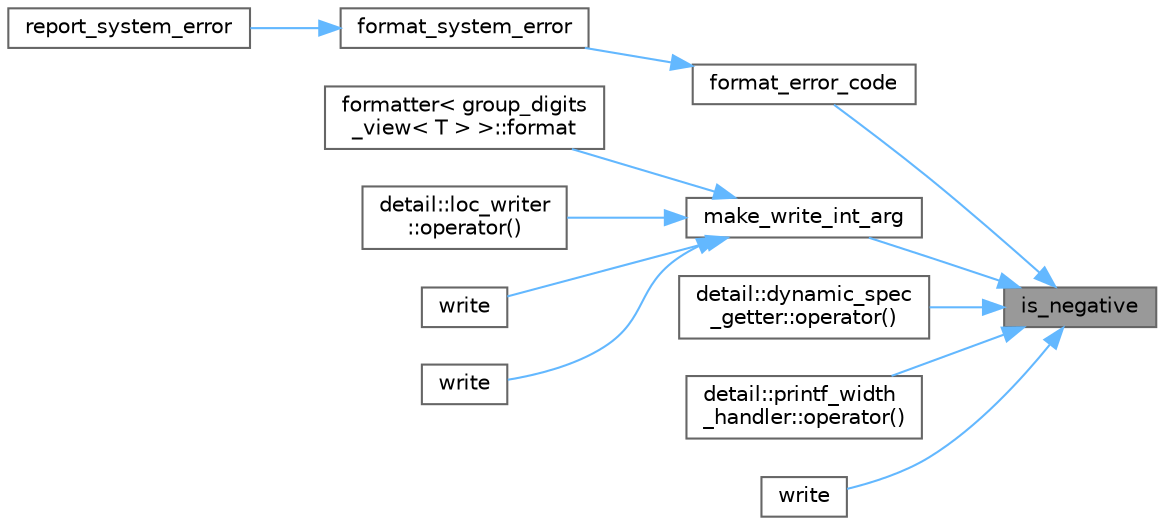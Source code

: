 digraph "is_negative"
{
 // LATEX_PDF_SIZE
  bgcolor="transparent";
  edge [fontname=Helvetica,fontsize=10,labelfontname=Helvetica,labelfontsize=10];
  node [fontname=Helvetica,fontsize=10,shape=box,height=0.2,width=0.4];
  rankdir="RL";
  Node1 [id="Node000001",label="is_negative",height=0.2,width=0.4,color="gray40", fillcolor="grey60", style="filled", fontcolor="black",tooltip=" "];
  Node1 -> Node2 [id="edge1_Node000001_Node000002",dir="back",color="steelblue1",style="solid",tooltip=" "];
  Node2 [id="Node000002",label="format_error_code",height=0.2,width=0.4,color="grey40", fillcolor="white", style="filled",URL="$namespacedetail.html#acff9fe5affc2352c0cd460aa26cd86e9",tooltip=" "];
  Node2 -> Node3 [id="edge2_Node000002_Node000003",dir="back",color="steelblue1",style="solid",tooltip=" "];
  Node3 [id="Node000003",label="format_system_error",height=0.2,width=0.4,color="grey40", fillcolor="white", style="filled",URL="$format-inl_8h.html#a7f93bbdee51ea567c2cdf8532c0c1fc1",tooltip="Formats an error message for an error returned by an operating system or a language runtime,..."];
  Node3 -> Node4 [id="edge3_Node000003_Node000004",dir="back",color="steelblue1",style="solid",tooltip=" "];
  Node4 [id="Node000004",label="report_system_error",height=0.2,width=0.4,color="grey40", fillcolor="white", style="filled",URL="$format-inl_8h.html#af135c0ecc93e827e4ef51b18a4b0da74",tooltip=" "];
  Node1 -> Node5 [id="edge4_Node000001_Node000005",dir="back",color="steelblue1",style="solid",tooltip=" "];
  Node5 [id="Node000005",label="make_write_int_arg",height=0.2,width=0.4,color="grey40", fillcolor="white", style="filled",URL="$namespacedetail.html#a8fa843fabf1a4c7eb7868ec53b74d9ac",tooltip=" "];
  Node5 -> Node6 [id="edge5_Node000005_Node000006",dir="back",color="steelblue1",style="solid",tooltip=" "];
  Node6 [id="Node000006",label="formatter\< group_digits\l_view\< T \> \>::format",height=0.2,width=0.4,color="grey40", fillcolor="white", style="filled",URL="$structformatter_3_01group__digits__view_3_01_t_01_4_01_4.html#a12f88da6a64b78a7132de00518d5e674",tooltip=" "];
  Node5 -> Node7 [id="edge6_Node000005_Node000007",dir="back",color="steelblue1",style="solid",tooltip=" "];
  Node7 [id="Node000007",label="detail::loc_writer\l::operator()",height=0.2,width=0.4,color="grey40", fillcolor="white", style="filled",URL="$structdetail_1_1loc__writer.html#aedcdcd54b74a24c4c2a78c788b22a502",tooltip=" "];
  Node5 -> Node8 [id="edge7_Node000005_Node000008",dir="back",color="steelblue1",style="solid",tooltip=" "];
  Node8 [id="Node000008",label="write",height=0.2,width=0.4,color="grey40", fillcolor="white", style="filled",URL="$namespacedetail.html#a80447ad8247e2f87d17817aa7cb4ac12",tooltip=" "];
  Node5 -> Node9 [id="edge8_Node000005_Node000009",dir="back",color="steelblue1",style="solid",tooltip=" "];
  Node9 [id="Node000009",label="write",height=0.2,width=0.4,color="grey40", fillcolor="white", style="filled",URL="$namespacedetail.html#a9c683e2bdae1f39926846a8a6d599444",tooltip=" "];
  Node1 -> Node10 [id="edge9_Node000001_Node000010",dir="back",color="steelblue1",style="solid",tooltip=" "];
  Node10 [id="Node000010",label="detail::dynamic_spec\l_getter::operator()",height=0.2,width=0.4,color="grey40", fillcolor="white", style="filled",URL="$structdetail_1_1dynamic__spec__getter.html#aa5c2e3a864f57f5cc638c6625779469d",tooltip=" "];
  Node1 -> Node11 [id="edge10_Node000001_Node000011",dir="back",color="steelblue1",style="solid",tooltip=" "];
  Node11 [id="Node000011",label="detail::printf_width\l_handler::operator()",height=0.2,width=0.4,color="grey40", fillcolor="white", style="filled",URL="$classdetail_1_1printf__width__handler.html#ad4bcfbf3e70eee26f22599483bd4f4be",tooltip=" "];
  Node1 -> Node12 [id="edge11_Node000001_Node000012",dir="back",color="steelblue1",style="solid",tooltip=" "];
  Node12 [id="Node000012",label="write",height=0.2,width=0.4,color="grey40", fillcolor="white", style="filled",URL="$namespacedetail.html#a89dea9ae2ccdef585b85cf0876e9216d",tooltip=" "];
}

